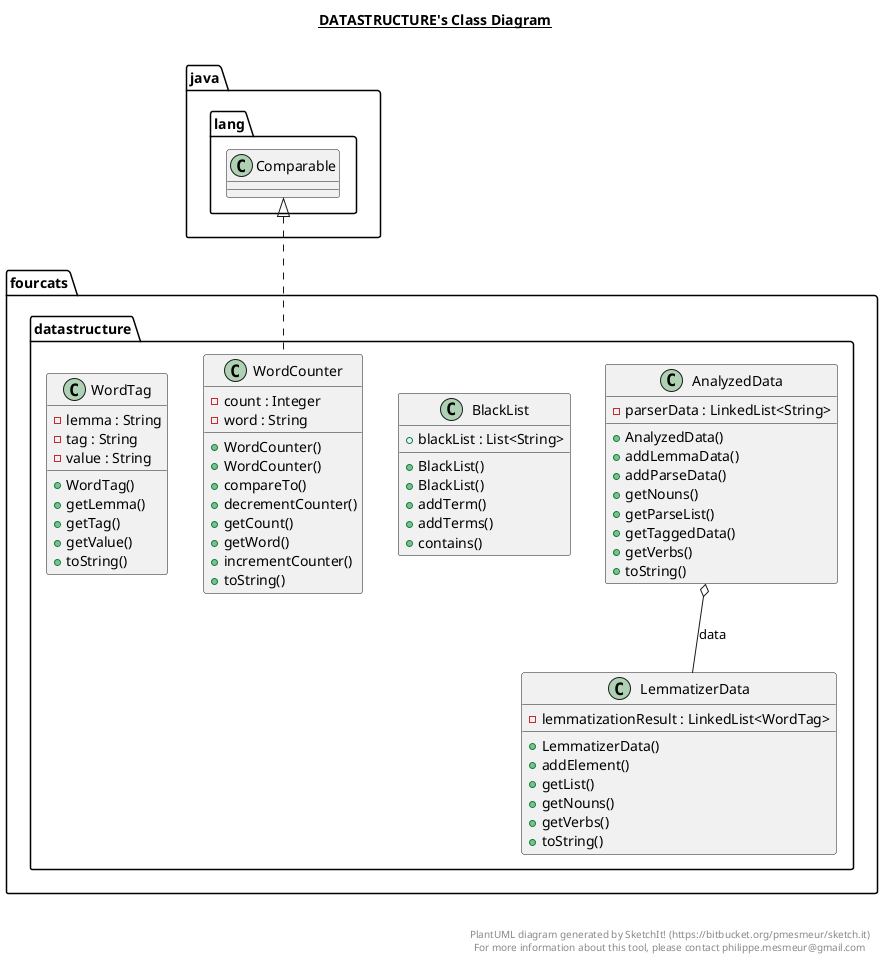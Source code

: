 @startuml

title __DATASTRUCTURE's Class Diagram__\n

  namespace fourcats {
    namespace datastructure {
      class fourcats.datastructure.AnalyzedData {
          - parserData : LinkedList<String>
          + AnalyzedData()
          + addLemmaData()
          + addParseData()
          + getNouns()
          + getParseList()
          + getTaggedData()
          + getVerbs()
          + toString()
      }
    }
  }
  

  namespace fourcats {
    namespace datastructure {
      class fourcats.datastructure.BlackList {
          + blackList : List<String>
          + BlackList()
          + BlackList()
          + addTerm()
          + addTerms()
          + contains()
      }
    }
  }
  

  namespace fourcats {
    namespace datastructure {
      class fourcats.datastructure.LemmatizerData {
          - lemmatizationResult : LinkedList<WordTag>
          + LemmatizerData()
          + addElement()
          + getList()
          + getNouns()
          + getVerbs()
          + toString()
      }
    }
  }
  

  namespace fourcats {
    namespace datastructure {
      class fourcats.datastructure.WordCounter {
          - count : Integer
          - word : String
          + WordCounter()
          + WordCounter()
          + compareTo()
          + decrementCounter()
          + getCount()
          + getWord()
          + incrementCounter()
          + toString()
      }
    }
  }
  

  namespace fourcats {
    namespace datastructure {
      class fourcats.datastructure.WordTag {
          - lemma : String
          - tag : String
          - value : String
          + WordTag()
          + getLemma()
          + getTag()
          + getValue()
          + toString()
      }
    }
  }
  

  fourcats.datastructure.AnalyzedData o-- fourcats.datastructure.LemmatizerData : data
  fourcats.datastructure.WordCounter .up.|> java.lang.Comparable


right footer


PlantUML diagram generated by SketchIt! (https://bitbucket.org/pmesmeur/sketch.it)
For more information about this tool, please contact philippe.mesmeur@gmail.com
endfooter

@enduml
